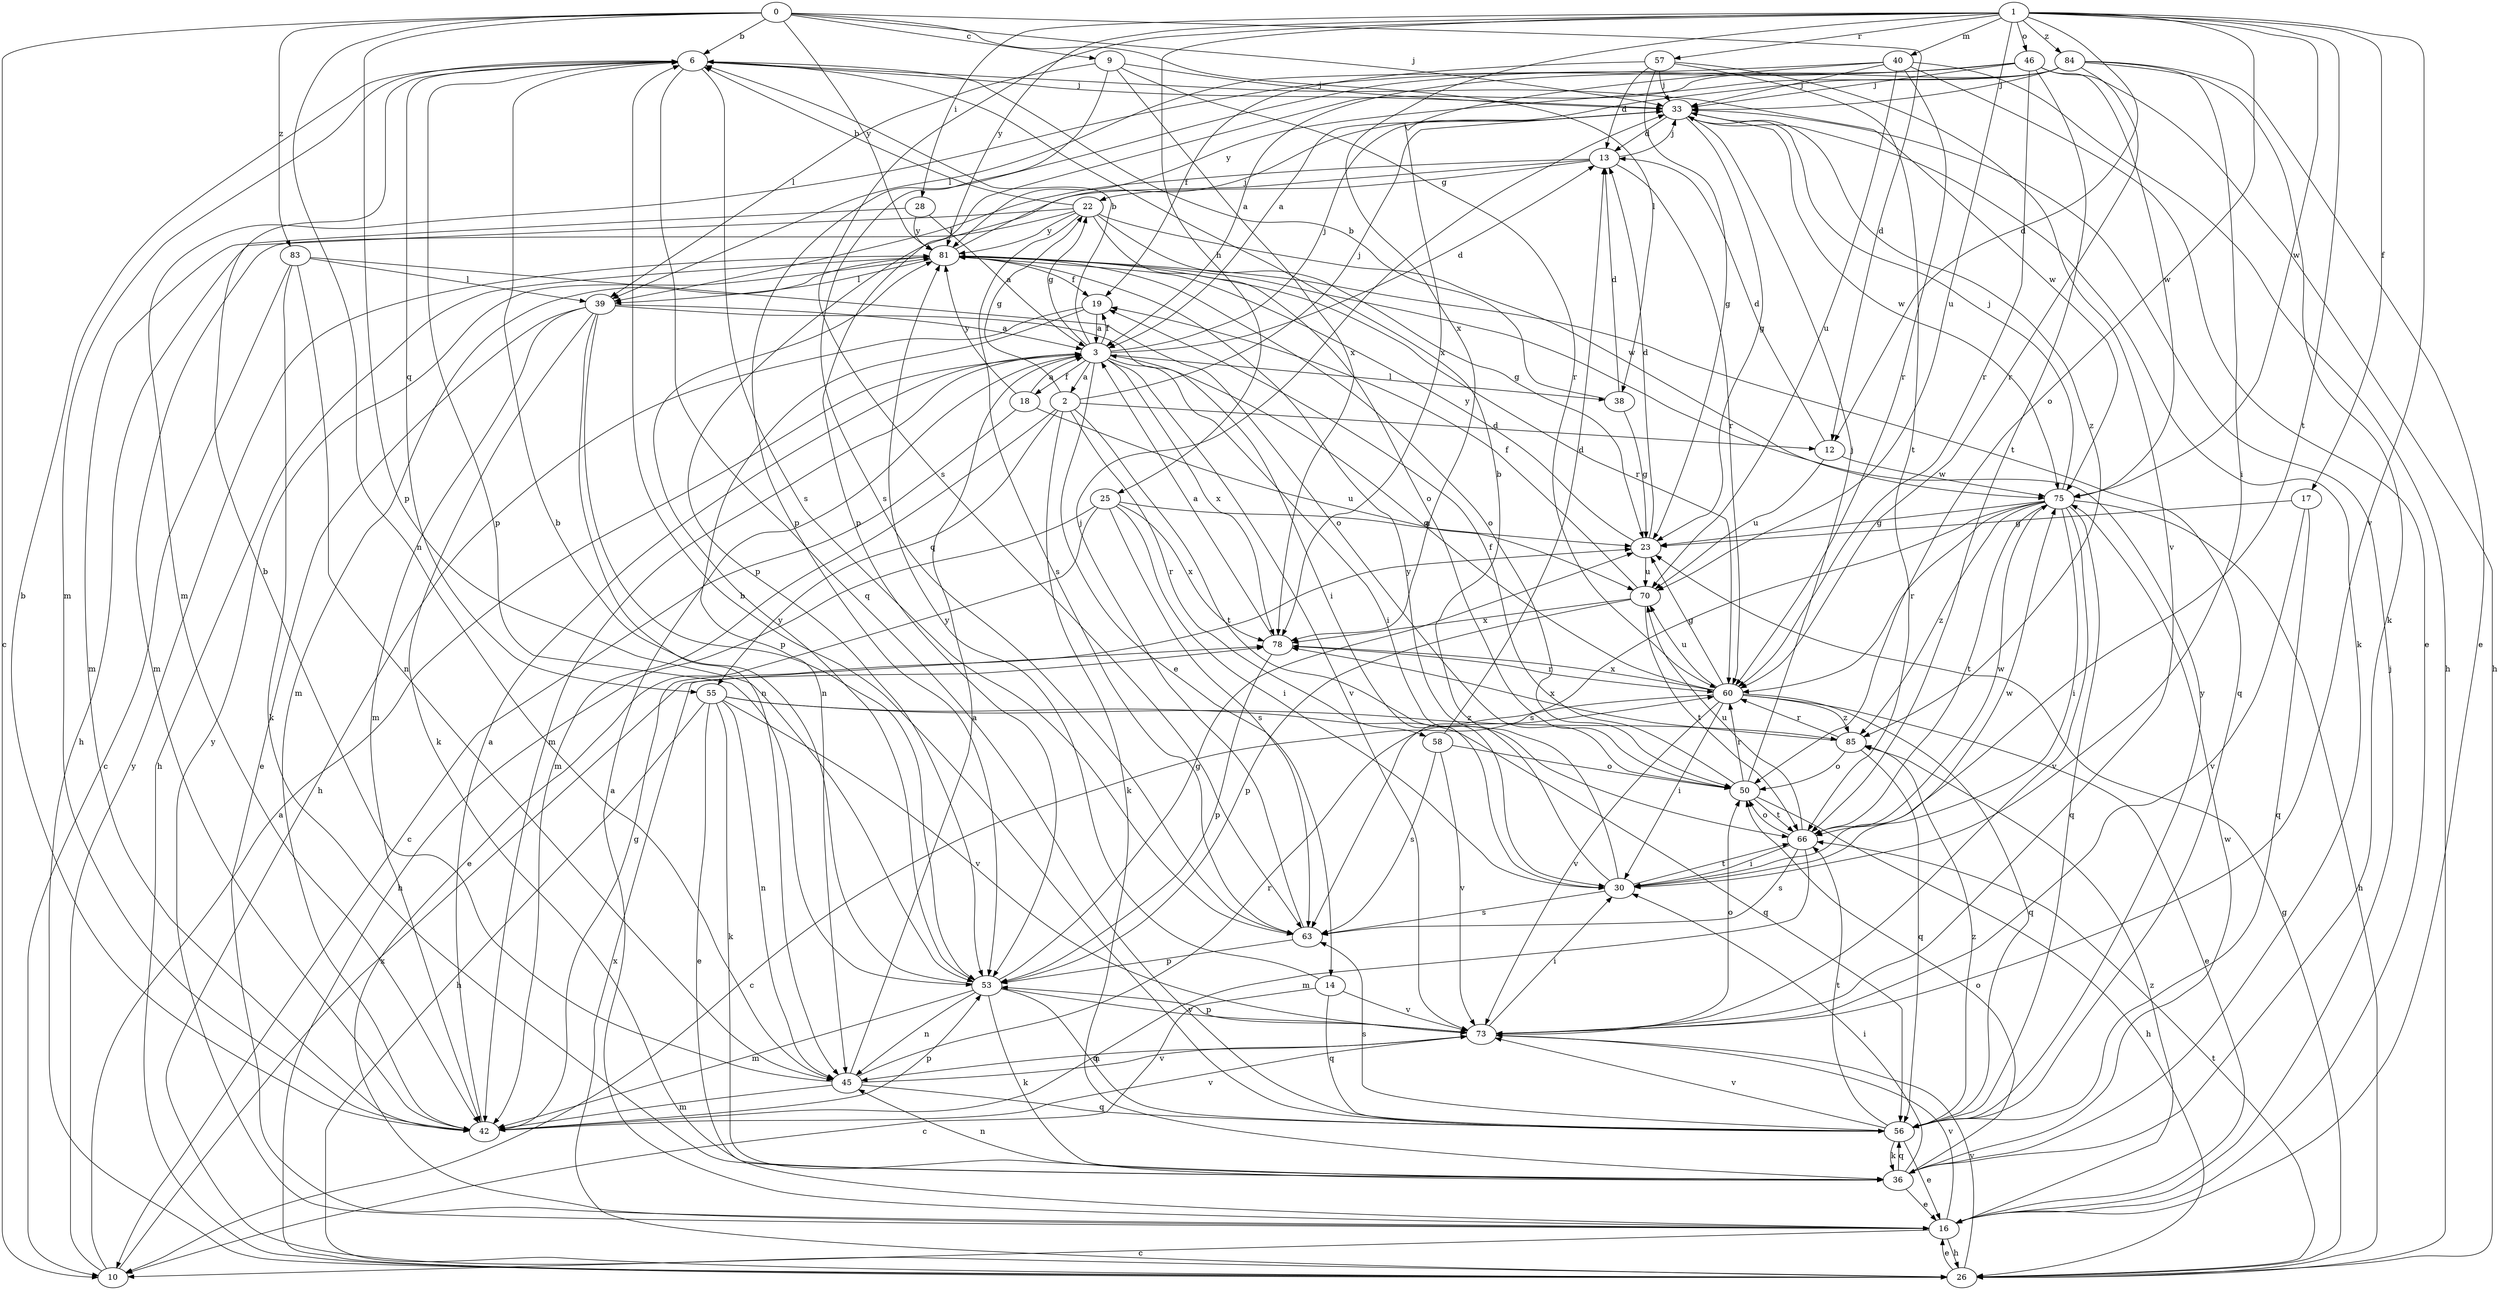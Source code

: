 strict digraph  {
0;
1;
2;
3;
6;
9;
10;
12;
13;
14;
16;
17;
18;
19;
22;
23;
25;
26;
28;
30;
33;
36;
38;
39;
40;
42;
45;
46;
50;
53;
55;
56;
57;
58;
60;
63;
66;
70;
73;
75;
78;
81;
83;
84;
85;
0 -> 6  [label=b];
0 -> 9  [label=c];
0 -> 10  [label=c];
0 -> 12  [label=d];
0 -> 33  [label=j];
0 -> 38  [label=l];
0 -> 45  [label=n];
0 -> 53  [label=p];
0 -> 81  [label=y];
0 -> 83  [label=z];
1 -> 12  [label=d];
1 -> 17  [label=f];
1 -> 25  [label=h];
1 -> 28  [label=i];
1 -> 40  [label=m];
1 -> 46  [label=o];
1 -> 50  [label=o];
1 -> 57  [label=r];
1 -> 63  [label=s];
1 -> 66  [label=t];
1 -> 70  [label=u];
1 -> 73  [label=v];
1 -> 75  [label=w];
1 -> 78  [label=x];
1 -> 81  [label=y];
1 -> 84  [label=z];
2 -> 12  [label=d];
2 -> 22  [label=g];
2 -> 33  [label=j];
2 -> 36  [label=k];
2 -> 42  [label=m];
2 -> 55  [label=q];
2 -> 58  [label=r];
2 -> 66  [label=t];
3 -> 2  [label=a];
3 -> 6  [label=b];
3 -> 13  [label=d];
3 -> 14  [label=e];
3 -> 18  [label=f];
3 -> 19  [label=f];
3 -> 22  [label=g];
3 -> 30  [label=i];
3 -> 33  [label=j];
3 -> 38  [label=l];
3 -> 42  [label=m];
3 -> 73  [label=v];
3 -> 78  [label=x];
6 -> 33  [label=j];
6 -> 42  [label=m];
6 -> 53  [label=p];
6 -> 55  [label=q];
6 -> 56  [label=q];
6 -> 63  [label=s];
6 -> 75  [label=w];
9 -> 33  [label=j];
9 -> 39  [label=l];
9 -> 60  [label=r];
9 -> 63  [label=s];
9 -> 78  [label=x];
10 -> 3  [label=a];
10 -> 78  [label=x];
10 -> 81  [label=y];
12 -> 13  [label=d];
12 -> 70  [label=u];
12 -> 75  [label=w];
13 -> 22  [label=g];
13 -> 33  [label=j];
13 -> 39  [label=l];
13 -> 53  [label=p];
13 -> 60  [label=r];
14 -> 10  [label=c];
14 -> 56  [label=q];
14 -> 73  [label=v];
14 -> 81  [label=y];
16 -> 3  [label=a];
16 -> 10  [label=c];
16 -> 26  [label=h];
16 -> 33  [label=j];
16 -> 73  [label=v];
16 -> 81  [label=y];
16 -> 85  [label=z];
17 -> 23  [label=g];
17 -> 56  [label=q];
17 -> 73  [label=v];
18 -> 3  [label=a];
18 -> 10  [label=c];
18 -> 70  [label=u];
18 -> 81  [label=y];
19 -> 3  [label=a];
19 -> 26  [label=h];
19 -> 45  [label=n];
22 -> 6  [label=b];
22 -> 23  [label=g];
22 -> 26  [label=h];
22 -> 42  [label=m];
22 -> 50  [label=o];
22 -> 63  [label=s];
22 -> 75  [label=w];
22 -> 81  [label=y];
23 -> 13  [label=d];
23 -> 70  [label=u];
23 -> 81  [label=y];
25 -> 16  [label=e];
25 -> 23  [label=g];
25 -> 26  [label=h];
25 -> 30  [label=i];
25 -> 63  [label=s];
25 -> 78  [label=x];
26 -> 16  [label=e];
26 -> 23  [label=g];
26 -> 66  [label=t];
26 -> 73  [label=v];
26 -> 78  [label=x];
28 -> 3  [label=a];
28 -> 42  [label=m];
28 -> 81  [label=y];
30 -> 6  [label=b];
30 -> 63  [label=s];
30 -> 66  [label=t];
30 -> 75  [label=w];
30 -> 81  [label=y];
33 -> 13  [label=d];
33 -> 23  [label=g];
33 -> 36  [label=k];
33 -> 75  [label=w];
33 -> 85  [label=z];
36 -> 16  [label=e];
36 -> 30  [label=i];
36 -> 45  [label=n];
36 -> 50  [label=o];
36 -> 56  [label=q];
36 -> 75  [label=w];
38 -> 6  [label=b];
38 -> 13  [label=d];
38 -> 23  [label=g];
39 -> 3  [label=a];
39 -> 16  [label=e];
39 -> 30  [label=i];
39 -> 36  [label=k];
39 -> 42  [label=m];
39 -> 45  [label=n];
39 -> 53  [label=p];
40 -> 16  [label=e];
40 -> 26  [label=h];
40 -> 33  [label=j];
40 -> 39  [label=l];
40 -> 60  [label=r];
40 -> 70  [label=u];
40 -> 78  [label=x];
42 -> 3  [label=a];
42 -> 6  [label=b];
42 -> 23  [label=g];
42 -> 53  [label=p];
42 -> 73  [label=v];
45 -> 3  [label=a];
45 -> 6  [label=b];
45 -> 42  [label=m];
45 -> 56  [label=q];
45 -> 60  [label=r];
45 -> 73  [label=v];
46 -> 3  [label=a];
46 -> 26  [label=h];
46 -> 33  [label=j];
46 -> 42  [label=m];
46 -> 53  [label=p];
46 -> 60  [label=r];
46 -> 66  [label=t];
46 -> 75  [label=w];
50 -> 19  [label=f];
50 -> 26  [label=h];
50 -> 33  [label=j];
50 -> 60  [label=r];
50 -> 66  [label=t];
53 -> 6  [label=b];
53 -> 23  [label=g];
53 -> 36  [label=k];
53 -> 42  [label=m];
53 -> 45  [label=n];
53 -> 56  [label=q];
53 -> 73  [label=v];
53 -> 81  [label=y];
55 -> 16  [label=e];
55 -> 26  [label=h];
55 -> 36  [label=k];
55 -> 45  [label=n];
55 -> 56  [label=q];
55 -> 73  [label=v];
55 -> 85  [label=z];
56 -> 6  [label=b];
56 -> 16  [label=e];
56 -> 36  [label=k];
56 -> 63  [label=s];
56 -> 66  [label=t];
56 -> 73  [label=v];
56 -> 81  [label=y];
56 -> 85  [label=z];
57 -> 13  [label=d];
57 -> 19  [label=f];
57 -> 23  [label=g];
57 -> 33  [label=j];
57 -> 66  [label=t];
57 -> 73  [label=v];
58 -> 13  [label=d];
58 -> 50  [label=o];
58 -> 63  [label=s];
58 -> 73  [label=v];
60 -> 3  [label=a];
60 -> 10  [label=c];
60 -> 16  [label=e];
60 -> 23  [label=g];
60 -> 30  [label=i];
60 -> 56  [label=q];
60 -> 70  [label=u];
60 -> 73  [label=v];
60 -> 78  [label=x];
60 -> 85  [label=z];
63 -> 33  [label=j];
63 -> 53  [label=p];
66 -> 30  [label=i];
66 -> 42  [label=m];
66 -> 50  [label=o];
66 -> 63  [label=s];
66 -> 70  [label=u];
66 -> 75  [label=w];
70 -> 19  [label=f];
70 -> 53  [label=p];
70 -> 66  [label=t];
70 -> 78  [label=x];
73 -> 30  [label=i];
73 -> 45  [label=n];
73 -> 50  [label=o];
73 -> 53  [label=p];
75 -> 23  [label=g];
75 -> 26  [label=h];
75 -> 30  [label=i];
75 -> 33  [label=j];
75 -> 56  [label=q];
75 -> 60  [label=r];
75 -> 63  [label=s];
75 -> 66  [label=t];
75 -> 73  [label=v];
75 -> 85  [label=z];
78 -> 3  [label=a];
78 -> 53  [label=p];
78 -> 60  [label=r];
81 -> 19  [label=f];
81 -> 26  [label=h];
81 -> 33  [label=j];
81 -> 39  [label=l];
81 -> 42  [label=m];
81 -> 50  [label=o];
81 -> 56  [label=q];
81 -> 60  [label=r];
83 -> 10  [label=c];
83 -> 36  [label=k];
83 -> 39  [label=l];
83 -> 45  [label=n];
83 -> 50  [label=o];
84 -> 3  [label=a];
84 -> 16  [label=e];
84 -> 30  [label=i];
84 -> 33  [label=j];
84 -> 36  [label=k];
84 -> 53  [label=p];
84 -> 60  [label=r];
84 -> 81  [label=y];
85 -> 50  [label=o];
85 -> 56  [label=q];
85 -> 60  [label=r];
85 -> 78  [label=x];
}
